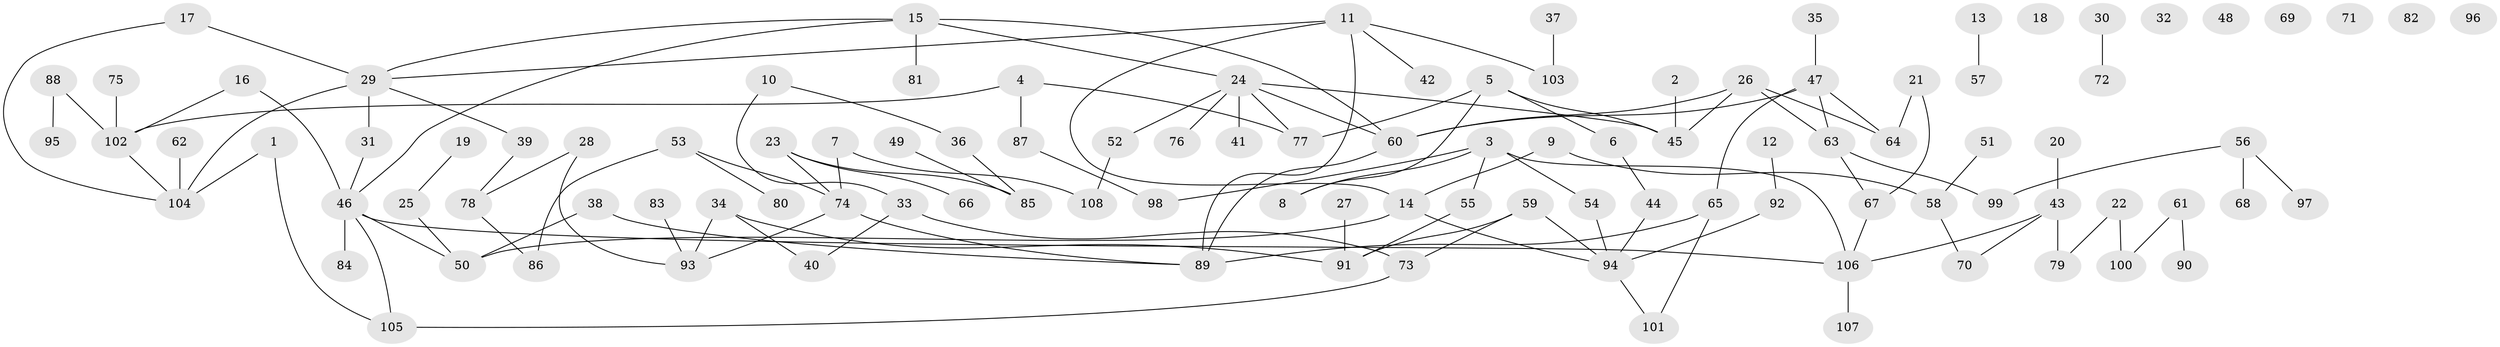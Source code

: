 // Generated by graph-tools (version 1.1) at 2025/25/03/09/25 03:25:18]
// undirected, 108 vertices, 128 edges
graph export_dot {
graph [start="1"]
  node [color=gray90,style=filled];
  1;
  2;
  3;
  4;
  5;
  6;
  7;
  8;
  9;
  10;
  11;
  12;
  13;
  14;
  15;
  16;
  17;
  18;
  19;
  20;
  21;
  22;
  23;
  24;
  25;
  26;
  27;
  28;
  29;
  30;
  31;
  32;
  33;
  34;
  35;
  36;
  37;
  38;
  39;
  40;
  41;
  42;
  43;
  44;
  45;
  46;
  47;
  48;
  49;
  50;
  51;
  52;
  53;
  54;
  55;
  56;
  57;
  58;
  59;
  60;
  61;
  62;
  63;
  64;
  65;
  66;
  67;
  68;
  69;
  70;
  71;
  72;
  73;
  74;
  75;
  76;
  77;
  78;
  79;
  80;
  81;
  82;
  83;
  84;
  85;
  86;
  87;
  88;
  89;
  90;
  91;
  92;
  93;
  94;
  95;
  96;
  97;
  98;
  99;
  100;
  101;
  102;
  103;
  104;
  105;
  106;
  107;
  108;
  1 -- 104;
  1 -- 105;
  2 -- 45;
  3 -- 8;
  3 -- 54;
  3 -- 55;
  3 -- 98;
  3 -- 106;
  4 -- 77;
  4 -- 87;
  4 -- 102;
  5 -- 6;
  5 -- 8;
  5 -- 45;
  5 -- 77;
  6 -- 44;
  7 -- 74;
  7 -- 108;
  9 -- 14;
  9 -- 58;
  10 -- 33;
  10 -- 36;
  11 -- 14;
  11 -- 29;
  11 -- 42;
  11 -- 89;
  11 -- 103;
  12 -- 92;
  13 -- 57;
  14 -- 50;
  14 -- 94;
  15 -- 24;
  15 -- 29;
  15 -- 46;
  15 -- 60;
  15 -- 81;
  16 -- 46;
  16 -- 102;
  17 -- 29;
  17 -- 104;
  19 -- 25;
  20 -- 43;
  21 -- 64;
  21 -- 67;
  22 -- 79;
  22 -- 100;
  23 -- 66;
  23 -- 74;
  23 -- 85;
  24 -- 41;
  24 -- 45;
  24 -- 52;
  24 -- 60;
  24 -- 76;
  24 -- 77;
  25 -- 50;
  26 -- 45;
  26 -- 60;
  26 -- 63;
  26 -- 64;
  27 -- 91;
  28 -- 78;
  28 -- 93;
  29 -- 31;
  29 -- 39;
  29 -- 104;
  30 -- 72;
  31 -- 46;
  33 -- 40;
  33 -- 73;
  34 -- 40;
  34 -- 91;
  34 -- 93;
  35 -- 47;
  36 -- 85;
  37 -- 103;
  38 -- 50;
  38 -- 89;
  39 -- 78;
  43 -- 70;
  43 -- 79;
  43 -- 106;
  44 -- 94;
  46 -- 50;
  46 -- 84;
  46 -- 105;
  46 -- 106;
  47 -- 60;
  47 -- 63;
  47 -- 64;
  47 -- 65;
  49 -- 85;
  51 -- 58;
  52 -- 108;
  53 -- 74;
  53 -- 80;
  53 -- 86;
  54 -- 94;
  55 -- 91;
  56 -- 68;
  56 -- 97;
  56 -- 99;
  58 -- 70;
  59 -- 73;
  59 -- 91;
  59 -- 94;
  60 -- 89;
  61 -- 90;
  61 -- 100;
  62 -- 104;
  63 -- 67;
  63 -- 99;
  65 -- 89;
  65 -- 101;
  67 -- 106;
  73 -- 105;
  74 -- 89;
  74 -- 93;
  75 -- 102;
  78 -- 86;
  83 -- 93;
  87 -- 98;
  88 -- 95;
  88 -- 102;
  92 -- 94;
  94 -- 101;
  102 -- 104;
  106 -- 107;
}
